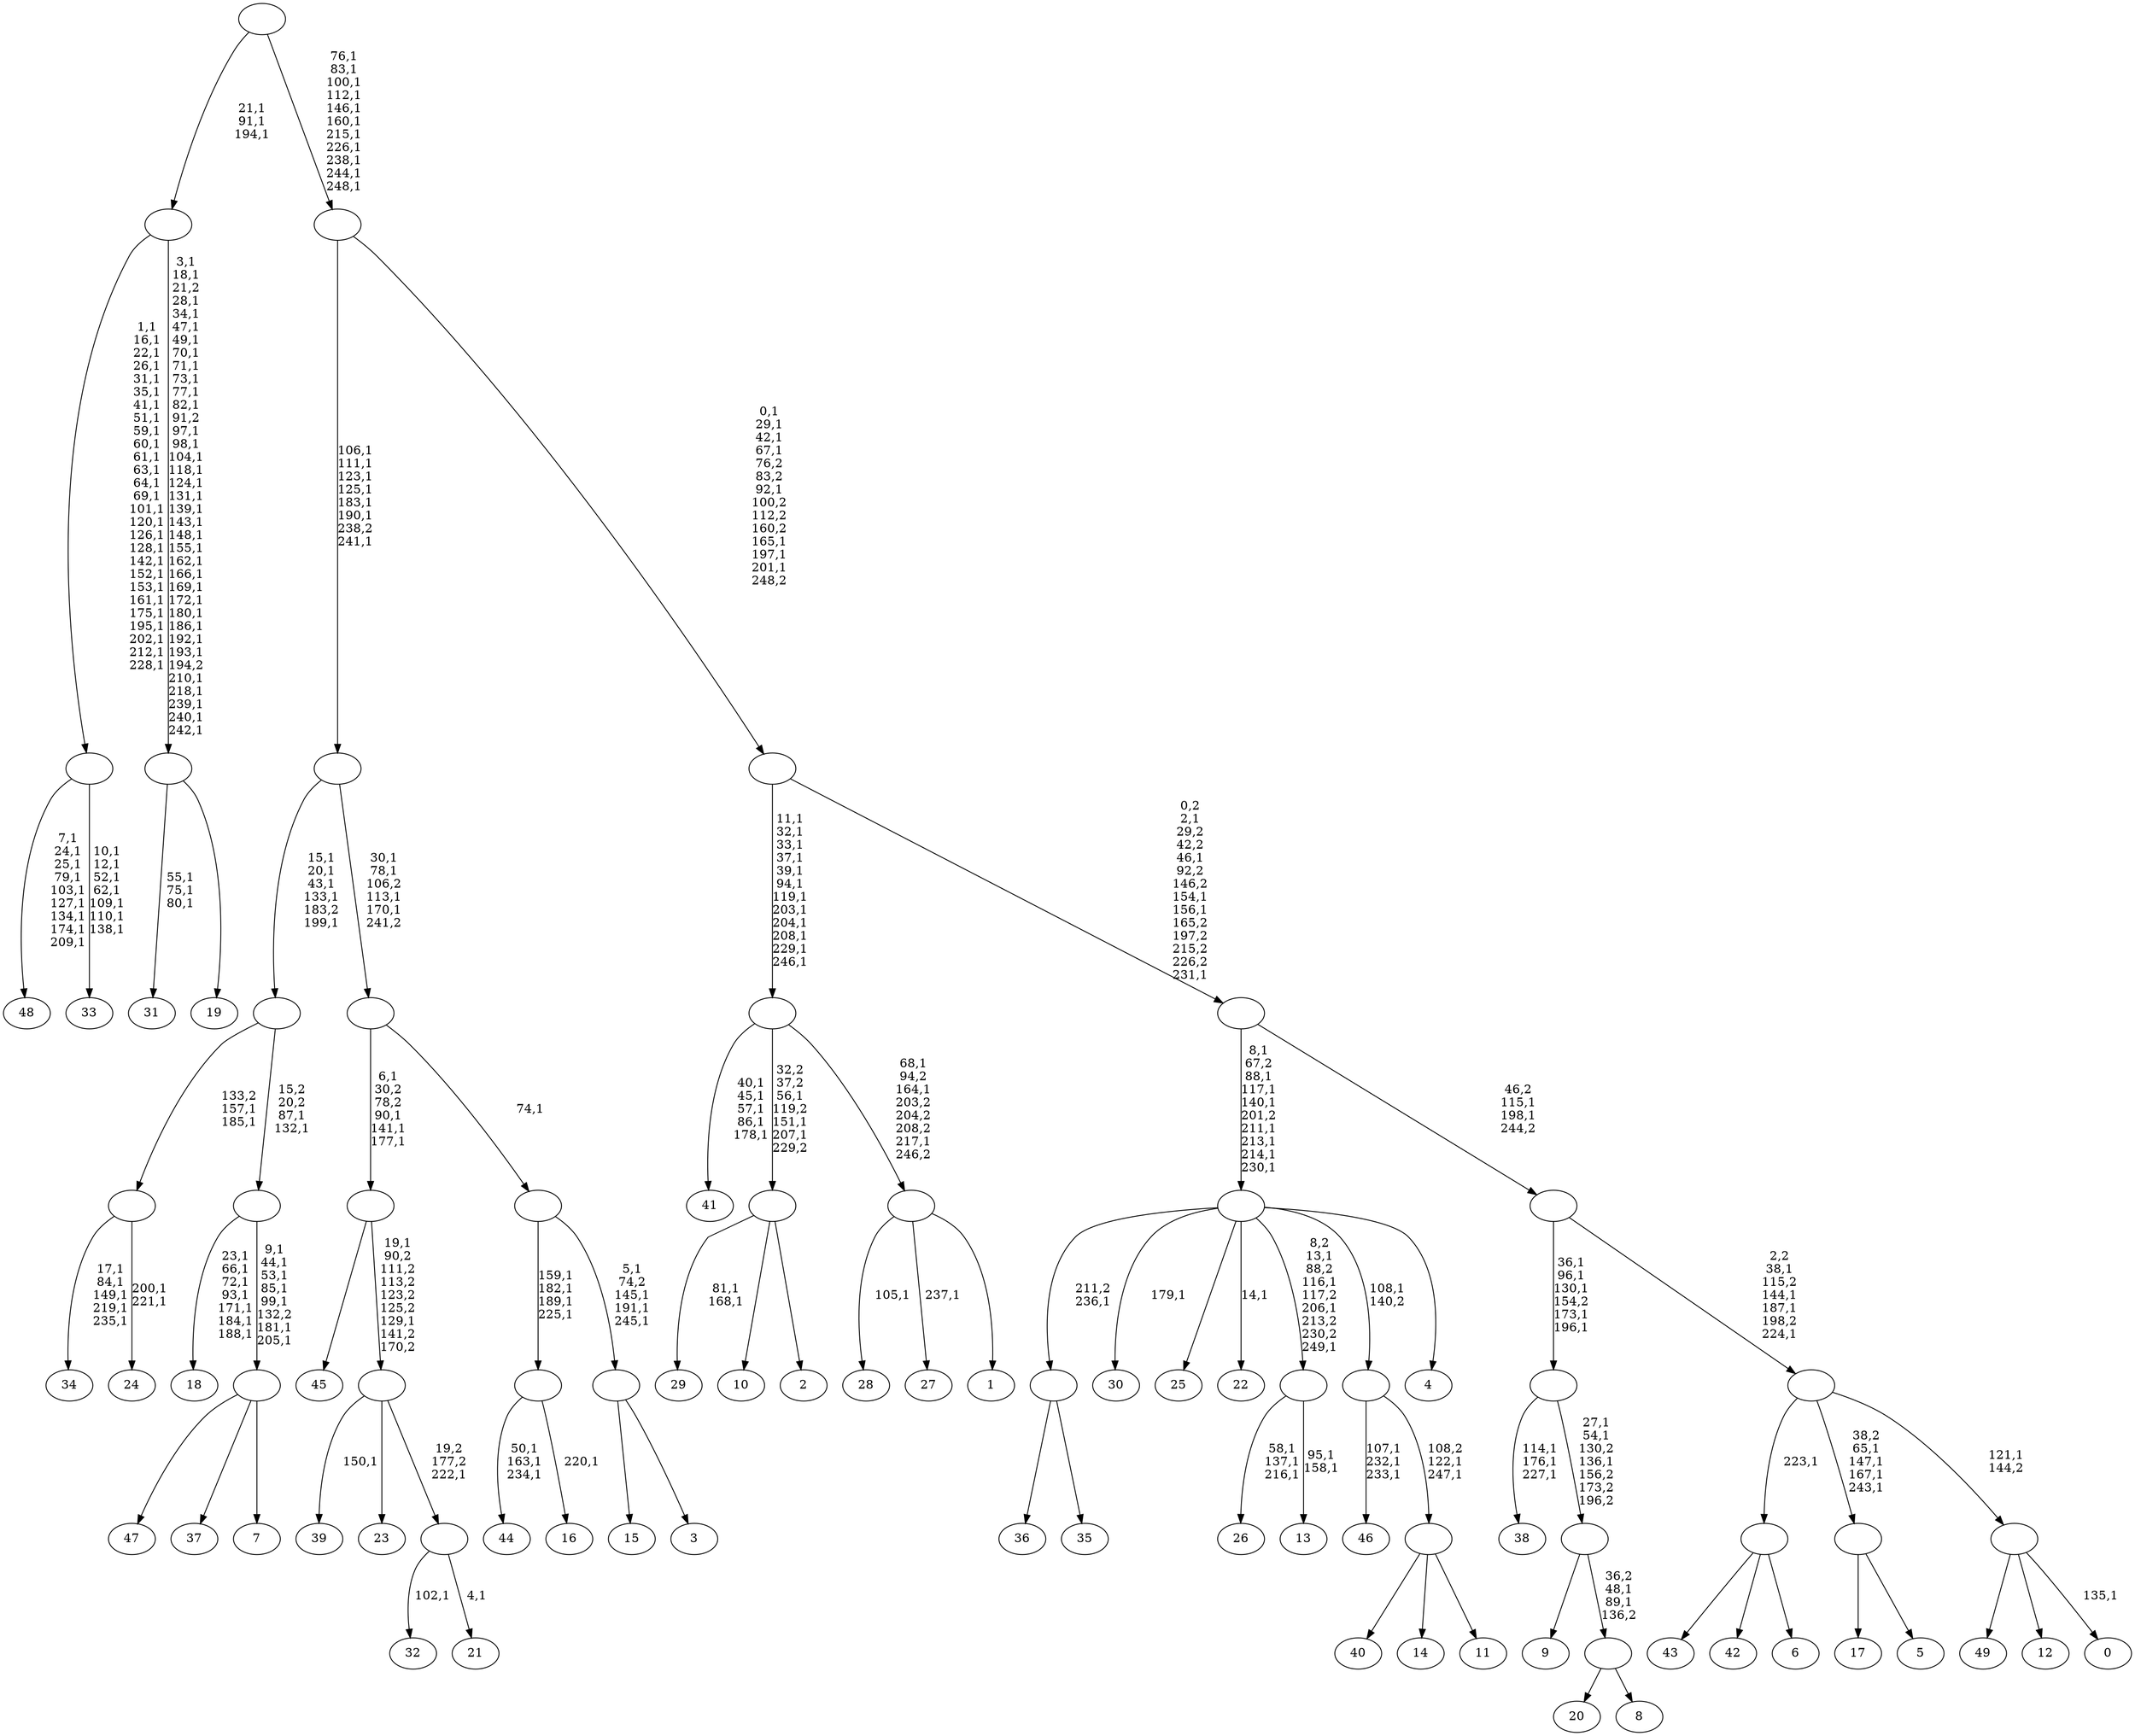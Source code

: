digraph T {
	300 [label="49"]
	299 [label="48"]
	289 [label="47"]
	288 [label="46"]
	284 [label="45"]
	283 [label="44"]
	279 [label="43"]
	278 [label="42"]
	277 [label="41"]
	271 [label="40"]
	270 [label="39"]
	268 [label="38"]
	264 [label="37"]
	263 [label="36"]
	262 [label="35"]
	261 [label=""]
	260 [label="34"]
	254 [label="33"]
	246 [label=""]
	219 [label="32"]
	217 [label="31"]
	213 [label="30"]
	211 [label="29"]
	208 [label="28"]
	206 [label="27"]
	204 [label="26"]
	200 [label="25"]
	199 [label="24"]
	196 [label=""]
	194 [label="23"]
	193 [label="22"]
	191 [label="21"]
	189 [label=""]
	188 [label=""]
	186 [label=""]
	182 [label="20"]
	181 [label="19"]
	180 [label=""]
	146 [label=""]
	143 [label="18"]
	135 [label="17"]
	134 [label="16"]
	132 [label=""]
	128 [label="15"]
	127 [label="14"]
	126 [label="13"]
	123 [label=""]
	119 [label="12"]
	118 [label="11"]
	117 [label=""]
	115 [label=""]
	114 [label="10"]
	113 [label="9"]
	112 [label="8"]
	111 [label=""]
	109 [label=""]
	106 [label=""]
	101 [label="7"]
	100 [label=""]
	93 [label=""]
	91 [label=""]
	86 [label="6"]
	85 [label=""]
	84 [label="5"]
	83 [label=""]
	79 [label="4"]
	78 [label=""]
	70 [label="3"]
	69 [label=""]
	65 [label=""]
	64 [label=""]
	60 [label=""]
	53 [label="2"]
	52 [label=""]
	49 [label="1"]
	48 [label=""]
	45 [label=""]
	33 [label="0"]
	31 [label=""]
	30 [label=""]
	26 [label=""]
	24 [label=""]
	19 [label=""]
	11 [label=""]
	0 [label=""]
	261 -> 263 [label=""]
	261 -> 262 [label=""]
	246 -> 254 [label="10,1\n12,1\n52,1\n62,1\n109,1\n110,1\n138,1"]
	246 -> 299 [label="7,1\n24,1\n25,1\n79,1\n103,1\n127,1\n134,1\n174,1\n209,1"]
	196 -> 199 [label="200,1\n221,1"]
	196 -> 260 [label="17,1\n84,1\n149,1\n219,1\n235,1"]
	189 -> 191 [label="4,1"]
	189 -> 219 [label="102,1"]
	188 -> 270 [label="150,1"]
	188 -> 194 [label=""]
	188 -> 189 [label="19,2\n177,2\n222,1"]
	186 -> 188 [label="19,1\n90,2\n111,2\n113,2\n123,2\n125,2\n129,1\n141,2\n170,2"]
	186 -> 284 [label=""]
	180 -> 217 [label="55,1\n75,1\n80,1"]
	180 -> 181 [label=""]
	146 -> 180 [label="3,1\n18,1\n21,2\n28,1\n34,1\n47,1\n49,1\n70,1\n71,1\n73,1\n77,1\n82,1\n91,2\n97,1\n98,1\n104,1\n118,1\n124,1\n131,1\n139,1\n143,1\n148,1\n155,1\n162,1\n166,1\n169,1\n172,1\n180,1\n186,1\n192,1\n193,1\n194,2\n210,1\n218,1\n239,1\n240,1\n242,1"]
	146 -> 246 [label="1,1\n16,1\n22,1\n26,1\n31,1\n35,1\n41,1\n51,1\n59,1\n60,1\n61,1\n63,1\n64,1\n69,1\n101,1\n120,1\n126,1\n128,1\n142,1\n152,1\n153,1\n161,1\n175,1\n195,1\n202,1\n212,1\n228,1"]
	132 -> 134 [label="220,1"]
	132 -> 283 [label="50,1\n163,1\n234,1"]
	123 -> 126 [label="95,1\n158,1"]
	123 -> 204 [label="58,1\n137,1\n216,1"]
	117 -> 271 [label=""]
	117 -> 127 [label=""]
	117 -> 118 [label=""]
	115 -> 117 [label="108,2\n122,1\n247,1"]
	115 -> 288 [label="107,1\n232,1\n233,1"]
	111 -> 182 [label=""]
	111 -> 112 [label=""]
	109 -> 111 [label="36,2\n48,1\n89,1\n136,2"]
	109 -> 113 [label=""]
	106 -> 109 [label="27,1\n54,1\n130,2\n136,1\n156,2\n173,2\n196,2"]
	106 -> 268 [label="114,1\n176,1\n227,1"]
	100 -> 289 [label=""]
	100 -> 264 [label=""]
	100 -> 101 [label=""]
	93 -> 100 [label="9,1\n44,1\n53,1\n85,1\n99,1\n132,2\n181,1\n205,1"]
	93 -> 143 [label="23,1\n66,1\n72,1\n93,1\n171,1\n184,1\n188,1"]
	91 -> 93 [label="15,2\n20,2\n87,1\n132,1"]
	91 -> 196 [label="133,2\n157,1\n185,1"]
	85 -> 279 [label=""]
	85 -> 278 [label=""]
	85 -> 86 [label=""]
	83 -> 135 [label=""]
	83 -> 84 [label=""]
	78 -> 123 [label="8,2\n13,1\n88,2\n116,1\n117,2\n206,1\n213,2\n230,2\n249,1"]
	78 -> 193 [label="14,1"]
	78 -> 213 [label="179,1"]
	78 -> 261 [label="211,2\n236,1"]
	78 -> 200 [label=""]
	78 -> 115 [label="108,1\n140,2"]
	78 -> 79 [label=""]
	69 -> 128 [label=""]
	69 -> 70 [label=""]
	65 -> 69 [label="5,1\n74,2\n145,1\n191,1\n245,1"]
	65 -> 132 [label="159,1\n182,1\n189,1\n225,1"]
	64 -> 186 [label="6,1\n30,2\n78,2\n90,1\n141,1\n177,1"]
	64 -> 65 [label="74,1"]
	60 -> 64 [label="30,1\n78,1\n106,2\n113,1\n170,1\n241,2"]
	60 -> 91 [label="15,1\n20,1\n43,1\n133,1\n183,2\n199,1"]
	52 -> 211 [label="81,1\n168,1"]
	52 -> 114 [label=""]
	52 -> 53 [label=""]
	48 -> 206 [label="237,1"]
	48 -> 208 [label="105,1"]
	48 -> 49 [label=""]
	45 -> 48 [label="68,1\n94,2\n164,1\n203,2\n204,2\n208,2\n217,1\n246,2"]
	45 -> 52 [label="32,2\n37,2\n56,1\n119,2\n151,1\n207,1\n229,2"]
	45 -> 277 [label="40,1\n45,1\n57,1\n86,1\n178,1"]
	31 -> 33 [label="135,1"]
	31 -> 300 [label=""]
	31 -> 119 [label=""]
	30 -> 83 [label="38,2\n65,1\n147,1\n167,1\n243,1"]
	30 -> 85 [label="223,1"]
	30 -> 31 [label="121,1\n144,2"]
	26 -> 30 [label="2,2\n38,1\n115,2\n144,1\n187,1\n198,2\n224,1"]
	26 -> 106 [label="36,1\n96,1\n130,1\n154,2\n173,1\n196,1"]
	24 -> 26 [label="46,2\n115,1\n198,1\n244,2"]
	24 -> 78 [label="8,1\n67,2\n88,1\n117,1\n140,1\n201,2\n211,1\n213,1\n214,1\n230,1"]
	19 -> 24 [label="0,2\n2,1\n29,2\n42,2\n46,1\n92,2\n146,2\n154,1\n156,1\n165,2\n197,2\n215,2\n226,2\n231,1"]
	19 -> 45 [label="11,1\n32,1\n33,1\n37,1\n39,1\n94,1\n119,1\n203,1\n204,1\n208,1\n229,1\n246,1"]
	11 -> 19 [label="0,1\n29,1\n42,1\n67,1\n76,2\n83,2\n92,1\n100,2\n112,2\n160,2\n165,1\n197,1\n201,1\n248,2"]
	11 -> 60 [label="106,1\n111,1\n123,1\n125,1\n183,1\n190,1\n238,2\n241,1"]
	0 -> 11 [label="76,1\n83,1\n100,1\n112,1\n146,1\n160,1\n215,1\n226,1\n238,1\n244,1\n248,1"]
	0 -> 146 [label="21,1\n91,1\n194,1"]
}
